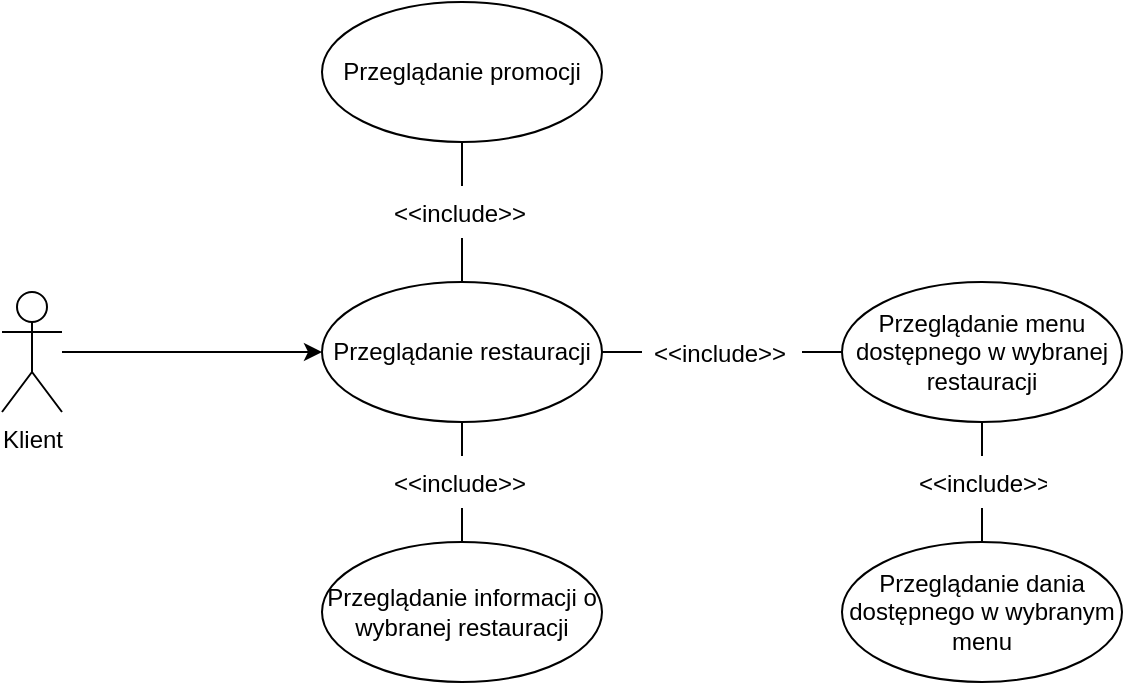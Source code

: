 <mxfile version="12.2.9" type="device" pages="1"><diagram id="D07Vyb8vRfAOyrFbHaNM" name="Page-1"><mxGraphModel dx="886" dy="514" grid="1" gridSize="10" guides="1" tooltips="1" connect="1" arrows="1" fold="1" page="1" pageScale="1" pageWidth="827" pageHeight="1169" math="0" shadow="0"><root><mxCell id="0"/><mxCell id="1" parent="0"/><mxCell id="hyu31FWN7ruk96gWcXnM-5" style="edgeStyle=orthogonalEdgeStyle;rounded=0;orthogonalLoop=1;jettySize=auto;html=1;entryX=0;entryY=0.5;entryDx=0;entryDy=0;" edge="1" parent="1" source="hyu31FWN7ruk96gWcXnM-1" target="hyu31FWN7ruk96gWcXnM-4"><mxGeometry relative="1" as="geometry"/></mxCell><mxCell id="hyu31FWN7ruk96gWcXnM-1" value="Klient" style="shape=umlActor;verticalLabelPosition=bottom;labelBackgroundColor=#ffffff;verticalAlign=top;html=1;" vertex="1" parent="1"><mxGeometry x="70" y="205" width="30" height="60" as="geometry"/></mxCell><mxCell id="hyu31FWN7ruk96gWcXnM-4" value="Przeglądanie restauracji" style="ellipse;whiteSpace=wrap;html=1;" vertex="1" parent="1"><mxGeometry x="230" y="200" width="140" height="70" as="geometry"/></mxCell><mxCell id="hyu31FWN7ruk96gWcXnM-6" value="Przeglądanie informacji o wybranej restauracji" style="ellipse;whiteSpace=wrap;html=1;" vertex="1" parent="1"><mxGeometry x="230" y="330" width="140" height="70" as="geometry"/></mxCell><mxCell id="hyu31FWN7ruk96gWcXnM-7" value="Przeglądanie menu dostępnego w wybranej restauracji" style="ellipse;whiteSpace=wrap;html=1;" vertex="1" parent="1"><mxGeometry x="490" y="200" width="140" height="70" as="geometry"/></mxCell><mxCell id="hyu31FWN7ruk96gWcXnM-8" value="Przeglądanie dania dostępnego w wybranym menu" style="ellipse;whiteSpace=wrap;html=1;" vertex="1" parent="1"><mxGeometry x="490" y="330" width="140" height="70" as="geometry"/></mxCell><mxCell id="hyu31FWN7ruk96gWcXnM-9" value="Przeglądanie promocji" style="ellipse;whiteSpace=wrap;html=1;" vertex="1" parent="1"><mxGeometry x="230" y="60" width="140" height="70" as="geometry"/></mxCell><mxCell id="hyu31FWN7ruk96gWcXnM-11" value="" style="endArrow=none;html=1;edgeStyle=orthogonalEdgeStyle;exitX=0.5;exitY=0;exitDx=0;exitDy=0;entryX=0.5;entryY=1;entryDx=0;entryDy=0;" edge="1" parent="1" source="hyu31FWN7ruk96gWcXnM-19" target="hyu31FWN7ruk96gWcXnM-4"><mxGeometry relative="1" as="geometry"><mxPoint x="470" y="460" as="sourcePoint"/><mxPoint x="630" y="460" as="targetPoint"/></mxGeometry></mxCell><mxCell id="hyu31FWN7ruk96gWcXnM-14" value="" style="endArrow=none;html=1;edgeStyle=orthogonalEdgeStyle;exitX=0.5;exitY=0;exitDx=0;exitDy=0;entryX=0.5;entryY=1;entryDx=0;entryDy=0;" edge="1" parent="1" source="hyu31FWN7ruk96gWcXnM-17" target="hyu31FWN7ruk96gWcXnM-9"><mxGeometry relative="1" as="geometry"><mxPoint x="310" y="340" as="sourcePoint"/><mxPoint x="310" y="280" as="targetPoint"/></mxGeometry></mxCell><mxCell id="hyu31FWN7ruk96gWcXnM-15" value="" style="endArrow=none;html=1;edgeStyle=orthogonalEdgeStyle;exitX=0;exitY=0.5;exitDx=0;exitDy=0;entryX=1;entryY=0.5;entryDx=0;entryDy=0;" edge="1" parent="1" source="hyu31FWN7ruk96gWcXnM-23" target="hyu31FWN7ruk96gWcXnM-4"><mxGeometry relative="1" as="geometry"><mxPoint x="320" y="350" as="sourcePoint"/><mxPoint x="320" y="290" as="targetPoint"/></mxGeometry></mxCell><mxCell id="hyu31FWN7ruk96gWcXnM-16" value="" style="endArrow=none;html=1;edgeStyle=orthogonalEdgeStyle;exitX=0.5;exitY=0;exitDx=0;exitDy=0;entryX=0.5;entryY=1;entryDx=0;entryDy=0;" edge="1" parent="1" source="hyu31FWN7ruk96gWcXnM-25" target="hyu31FWN7ruk96gWcXnM-7"><mxGeometry relative="1" as="geometry"><mxPoint x="270" y="360" as="sourcePoint"/><mxPoint x="270" y="300" as="targetPoint"/></mxGeometry></mxCell><mxCell id="hyu31FWN7ruk96gWcXnM-17" value="   &lt;&lt;include&gt;&gt;" style="text;strokeColor=none;fillColor=none;align=left;verticalAlign=top;spacingLeft=4;spacingRight=4;overflow=hidden;rotatable=0;points=[[0,0.5],[1,0.5]];portConstraint=eastwest;" vertex="1" parent="1"><mxGeometry x="250" y="152" width="100" height="26" as="geometry"/></mxCell><mxCell id="hyu31FWN7ruk96gWcXnM-21" value="" style="endArrow=none;html=1;edgeStyle=orthogonalEdgeStyle;exitX=0.5;exitY=0;exitDx=0;exitDy=0;entryX=0.5;entryY=1;entryDx=0;entryDy=0;" edge="1" parent="1" source="hyu31FWN7ruk96gWcXnM-4" target="hyu31FWN7ruk96gWcXnM-17"><mxGeometry relative="1" as="geometry"><mxPoint x="300" y="200" as="sourcePoint"/><mxPoint x="300" y="130" as="targetPoint"/></mxGeometry></mxCell><mxCell id="hyu31FWN7ruk96gWcXnM-19" value="   &lt;&lt;include&gt;&gt;" style="text;strokeColor=none;fillColor=none;align=left;verticalAlign=top;spacingLeft=4;spacingRight=4;overflow=hidden;rotatable=0;points=[[0,0.5],[1,0.5]];portConstraint=eastwest;" vertex="1" parent="1"><mxGeometry x="250" y="287" width="100" height="26" as="geometry"/></mxCell><mxCell id="hyu31FWN7ruk96gWcXnM-22" value="" style="endArrow=none;html=1;edgeStyle=orthogonalEdgeStyle;exitX=0.5;exitY=0;exitDx=0;exitDy=0;entryX=0.5;entryY=1;entryDx=0;entryDy=0;" edge="1" parent="1" source="hyu31FWN7ruk96gWcXnM-6" target="hyu31FWN7ruk96gWcXnM-19"><mxGeometry relative="1" as="geometry"><mxPoint x="300" y="330" as="sourcePoint"/><mxPoint x="300" y="270" as="targetPoint"/></mxGeometry></mxCell><mxCell id="hyu31FWN7ruk96gWcXnM-23" value="&lt;&lt;include&gt;&gt;" style="text;strokeColor=none;fillColor=none;align=left;verticalAlign=top;spacingLeft=4;spacingRight=4;overflow=hidden;rotatable=0;points=[[0,0.5],[1,0.5]];portConstraint=eastwest;" vertex="1" parent="1"><mxGeometry x="390" y="222" width="80" height="26" as="geometry"/></mxCell><mxCell id="hyu31FWN7ruk96gWcXnM-24" value="" style="endArrow=none;html=1;edgeStyle=orthogonalEdgeStyle;exitX=0;exitY=0.5;exitDx=0;exitDy=0;entryX=1;entryY=0.5;entryDx=0;entryDy=0;" edge="1" parent="1" source="hyu31FWN7ruk96gWcXnM-7" target="hyu31FWN7ruk96gWcXnM-23"><mxGeometry relative="1" as="geometry"><mxPoint x="520" y="235" as="sourcePoint"/><mxPoint x="340" y="235" as="targetPoint"/></mxGeometry></mxCell><mxCell id="hyu31FWN7ruk96gWcXnM-25" value="&lt;&lt;include&gt;&gt;" style="text;strokeColor=none;fillColor=none;align=left;verticalAlign=top;spacingLeft=4;spacingRight=4;overflow=hidden;rotatable=0;points=[[0,0.5],[1,0.5]];portConstraint=eastwest;" vertex="1" parent="1"><mxGeometry x="522.5" y="287" width="75" height="26" as="geometry"/></mxCell><mxCell id="hyu31FWN7ruk96gWcXnM-26" value="" style="endArrow=none;html=1;edgeStyle=orthogonalEdgeStyle;exitX=0.5;exitY=0;exitDx=0;exitDy=0;entryX=0.5;entryY=1;entryDx=0;entryDy=0;" edge="1" parent="1" source="hyu31FWN7ruk96gWcXnM-8" target="hyu31FWN7ruk96gWcXnM-25"><mxGeometry relative="1" as="geometry"><mxPoint x="560" y="330" as="sourcePoint"/><mxPoint x="560" y="270" as="targetPoint"/></mxGeometry></mxCell></root></mxGraphModel></diagram></mxfile>